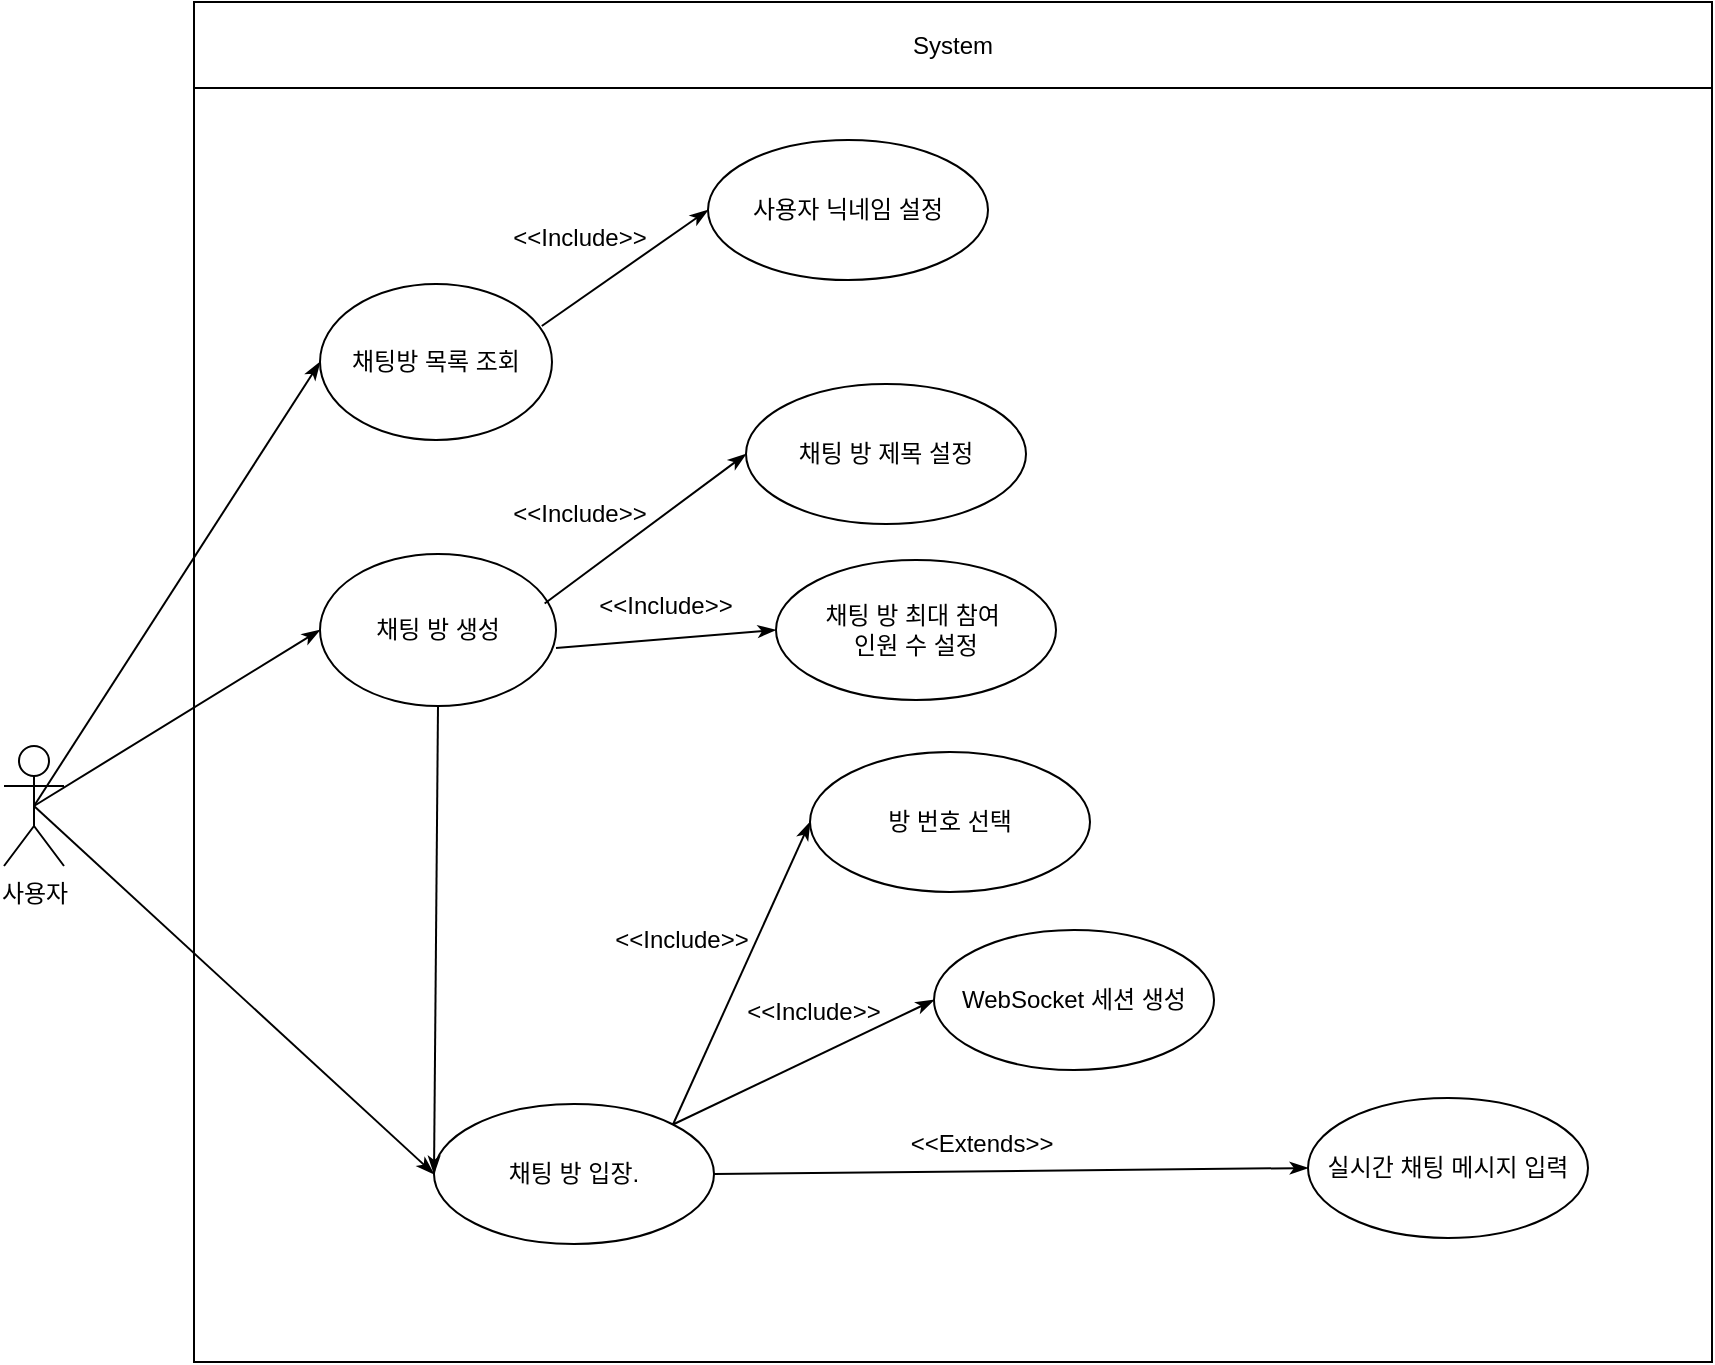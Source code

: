 <mxfile version="24.7.6">
  <diagram name="페이지-1" id="L8jfgrKpCcLMpMqRKeH3">
    <mxGraphModel dx="1574" dy="858" grid="0" gridSize="10" guides="1" tooltips="1" connect="1" arrows="1" fold="1" page="1" pageScale="1" pageWidth="827" pageHeight="1169" math="0" shadow="0">
      <root>
        <mxCell id="0" />
        <mxCell id="1" parent="0" />
        <mxCell id="JaRT182NyoHVZg690AKc-2" value="사용자" style="shape=umlActor;verticalLabelPosition=bottom;verticalAlign=top;html=1;outlineConnect=0;" parent="1" vertex="1">
          <mxGeometry x="546" y="833" width="30" height="60" as="geometry" />
        </mxCell>
        <mxCell id="JaRT182NyoHVZg690AKc-3" value="System" style="swimlane;whiteSpace=wrap;html=1;fontStyle=0;startSize=43;" parent="1" vertex="1">
          <mxGeometry x="641" y="461" width="759" height="680" as="geometry" />
        </mxCell>
        <mxCell id="JaRT182NyoHVZg690AKc-9" value="채팅방 목록 조회" style="ellipse;whiteSpace=wrap;html=1;" parent="JaRT182NyoHVZg690AKc-3" vertex="1">
          <mxGeometry x="63" y="141" width="116" height="78" as="geometry" />
        </mxCell>
        <mxCell id="JaRT182NyoHVZg690AKc-13" value="사용자 닉네임 설정" style="ellipse;whiteSpace=wrap;html=1;" parent="JaRT182NyoHVZg690AKc-3" vertex="1">
          <mxGeometry x="257" y="69" width="140" height="70" as="geometry" />
        </mxCell>
        <mxCell id="jgtX1r-mgisJCosuYa0A-1" value="" style="endArrow=none;html=1;rounded=0;exitX=0;exitY=0.5;exitDx=0;exitDy=0;entryX=0.956;entryY=0.269;entryDx=0;entryDy=0;startArrow=classicThin;startFill=1;entryPerimeter=0;" edge="1" parent="JaRT182NyoHVZg690AKc-3" source="JaRT182NyoHVZg690AKc-13" target="JaRT182NyoHVZg690AKc-9">
          <mxGeometry width="50" height="50" relative="1" as="geometry">
            <mxPoint x="367" y="146" as="sourcePoint" />
            <mxPoint x="209" y="146" as="targetPoint" />
          </mxGeometry>
        </mxCell>
        <mxCell id="jgtX1r-mgisJCosuYa0A-6" value="채팅 방 생성" style="ellipse;whiteSpace=wrap;html=1;" vertex="1" parent="JaRT182NyoHVZg690AKc-3">
          <mxGeometry x="63" y="276" width="118" height="76" as="geometry" />
        </mxCell>
        <mxCell id="jgtX1r-mgisJCosuYa0A-8" value="채팅 방 제목 설정" style="ellipse;whiteSpace=wrap;html=1;" vertex="1" parent="JaRT182NyoHVZg690AKc-3">
          <mxGeometry x="276" y="191" width="140" height="70" as="geometry" />
        </mxCell>
        <mxCell id="jgtX1r-mgisJCosuYa0A-12" value="" style="endArrow=none;html=1;rounded=0;exitX=0;exitY=0.5;exitDx=0;exitDy=0;entryX=0.952;entryY=0.326;entryDx=0;entryDy=0;startArrow=classicThin;startFill=1;entryPerimeter=0;" edge="1" parent="JaRT182NyoHVZg690AKc-3" source="jgtX1r-mgisJCosuYa0A-8" target="jgtX1r-mgisJCosuYa0A-6">
          <mxGeometry width="50" height="50" relative="1" as="geometry">
            <mxPoint x="308" y="250" as="sourcePoint" />
            <mxPoint x="225" y="308" as="targetPoint" />
          </mxGeometry>
        </mxCell>
        <mxCell id="jgtX1r-mgisJCosuYa0A-13" value="&amp;lt;&amp;lt;Include&amp;gt;&amp;gt;" style="text;html=1;align=center;verticalAlign=middle;whiteSpace=wrap;rounded=0;" vertex="1" parent="JaRT182NyoHVZg690AKc-3">
          <mxGeometry x="163" y="241" width="60" height="30" as="geometry" />
        </mxCell>
        <mxCell id="jgtX1r-mgisJCosuYa0A-19" value="채팅 방 최대 참여&amp;nbsp;&lt;div&gt;인원 수&amp;nbsp;&lt;span style=&quot;background-color: initial;&quot;&gt;설정&lt;/span&gt;&lt;/div&gt;" style="ellipse;whiteSpace=wrap;html=1;" vertex="1" parent="JaRT182NyoHVZg690AKc-3">
          <mxGeometry x="291" y="279" width="140" height="70" as="geometry" />
        </mxCell>
        <mxCell id="jgtX1r-mgisJCosuYa0A-17" value="" style="endArrow=none;html=1;rounded=0;entryX=1;entryY=0.618;entryDx=0;entryDy=0;startArrow=classicThin;startFill=1;exitX=0;exitY=0.5;exitDx=0;exitDy=0;entryPerimeter=0;" edge="1" parent="JaRT182NyoHVZg690AKc-3" source="jgtX1r-mgisJCosuYa0A-19" target="jgtX1r-mgisJCosuYa0A-6">
          <mxGeometry width="50" height="50" relative="1" as="geometry">
            <mxPoint x="275" y="328" as="sourcePoint" />
            <mxPoint x="185" y="311" as="targetPoint" />
          </mxGeometry>
        </mxCell>
        <mxCell id="jgtX1r-mgisJCosuYa0A-22" value="채팅 방 입장." style="ellipse;whiteSpace=wrap;html=1;" vertex="1" parent="JaRT182NyoHVZg690AKc-3">
          <mxGeometry x="120" y="551" width="140" height="70" as="geometry" />
        </mxCell>
        <mxCell id="jgtX1r-mgisJCosuYa0A-21" value="" style="endArrow=none;html=1;rounded=0;startArrow=classicThin;startFill=1;exitX=0;exitY=0.5;exitDx=0;exitDy=0;entryX=0.5;entryY=1;entryDx=0;entryDy=0;" edge="1" parent="JaRT182NyoHVZg690AKc-3" source="jgtX1r-mgisJCosuYa0A-22" target="jgtX1r-mgisJCosuYa0A-6">
          <mxGeometry width="50" height="50" relative="1" as="geometry">
            <mxPoint x="169.231" y="457.684" as="sourcePoint" />
            <mxPoint x="123" y="345" as="targetPoint" />
          </mxGeometry>
        </mxCell>
        <mxCell id="jgtX1r-mgisJCosuYa0A-24" value="&amp;lt;&amp;lt;Include&amp;gt;&amp;gt;" style="text;html=1;align=center;verticalAlign=middle;whiteSpace=wrap;rounded=0;" vertex="1" parent="JaRT182NyoHVZg690AKc-3">
          <mxGeometry x="163" y="103" width="60" height="30" as="geometry" />
        </mxCell>
        <mxCell id="jgtX1r-mgisJCosuYa0A-25" value="&amp;lt;&amp;lt;Include&amp;gt;&amp;gt;" style="text;html=1;align=center;verticalAlign=middle;whiteSpace=wrap;rounded=0;" vertex="1" parent="JaRT182NyoHVZg690AKc-3">
          <mxGeometry x="206" y="287" width="60" height="30" as="geometry" />
        </mxCell>
        <mxCell id="jgtX1r-mgisJCosuYa0A-27" value="" style="endArrow=none;html=1;rounded=0;startArrow=classicThin;startFill=1;exitX=0;exitY=0.5;exitDx=0;exitDy=0;entryX=1;entryY=0;entryDx=0;entryDy=0;" edge="1" parent="JaRT182NyoHVZg690AKc-3" source="jgtX1r-mgisJCosuYa0A-29" target="jgtX1r-mgisJCosuYa0A-22">
          <mxGeometry width="50" height="50" relative="1" as="geometry">
            <mxPoint x="328" y="424" as="sourcePoint" />
            <mxPoint x="233" y="462" as="targetPoint" />
          </mxGeometry>
        </mxCell>
        <mxCell id="jgtX1r-mgisJCosuYa0A-28" value="&amp;lt;&amp;lt;Include&amp;gt;&amp;gt;" style="text;html=1;align=center;verticalAlign=middle;whiteSpace=wrap;rounded=0;" vertex="1" parent="JaRT182NyoHVZg690AKc-3">
          <mxGeometry x="214" y="454" width="60" height="30" as="geometry" />
        </mxCell>
        <mxCell id="jgtX1r-mgisJCosuYa0A-29" value="방 번호 선택" style="ellipse;whiteSpace=wrap;html=1;" vertex="1" parent="JaRT182NyoHVZg690AKc-3">
          <mxGeometry x="308" y="375" width="140" height="70" as="geometry" />
        </mxCell>
        <mxCell id="jgtX1r-mgisJCosuYa0A-31" value="" style="endArrow=none;html=1;rounded=0;entryX=1;entryY=0;entryDx=0;entryDy=0;startArrow=classicThin;startFill=1;exitX=0;exitY=0.5;exitDx=0;exitDy=0;" edge="1" parent="JaRT182NyoHVZg690AKc-3" source="jgtX1r-mgisJCosuYa0A-33" target="jgtX1r-mgisJCosuYa0A-22">
          <mxGeometry width="50" height="50" relative="1" as="geometry">
            <mxPoint x="381" y="477" as="sourcePoint" />
            <mxPoint x="248.24" y="476.9" as="targetPoint" />
          </mxGeometry>
        </mxCell>
        <mxCell id="jgtX1r-mgisJCosuYa0A-32" value="&amp;lt;&amp;lt;Include&amp;gt;&amp;gt;" style="text;html=1;align=center;verticalAlign=middle;whiteSpace=wrap;rounded=0;" vertex="1" parent="JaRT182NyoHVZg690AKc-3">
          <mxGeometry x="280" y="490" width="60" height="30" as="geometry" />
        </mxCell>
        <mxCell id="jgtX1r-mgisJCosuYa0A-33" value="WebSocket 세션 생성" style="ellipse;whiteSpace=wrap;html=1;" vertex="1" parent="JaRT182NyoHVZg690AKc-3">
          <mxGeometry x="370" y="464" width="140" height="70" as="geometry" />
        </mxCell>
        <mxCell id="jgtX1r-mgisJCosuYa0A-34" value="" style="endArrow=none;html=1;rounded=0;entryX=1;entryY=0.5;entryDx=0;entryDy=0;startArrow=classicThin;startFill=1;exitX=0;exitY=0.5;exitDx=0;exitDy=0;" edge="1" parent="JaRT182NyoHVZg690AKc-3" source="jgtX1r-mgisJCosuYa0A-35" target="jgtX1r-mgisJCosuYa0A-22">
          <mxGeometry width="50" height="50" relative="1" as="geometry">
            <mxPoint x="430" y="629" as="sourcePoint" />
            <mxPoint x="326" y="624" as="targetPoint" />
          </mxGeometry>
        </mxCell>
        <mxCell id="jgtX1r-mgisJCosuYa0A-35" value="실시간 채팅 메시지 입력" style="ellipse;whiteSpace=wrap;html=1;" vertex="1" parent="JaRT182NyoHVZg690AKc-3">
          <mxGeometry x="557" y="548" width="140" height="70" as="geometry" />
        </mxCell>
        <mxCell id="jgtX1r-mgisJCosuYa0A-36" value="&amp;lt;&amp;lt;Extends&amp;gt;&amp;gt;" style="text;html=1;align=center;verticalAlign=middle;whiteSpace=wrap;rounded=0;" vertex="1" parent="JaRT182NyoHVZg690AKc-3">
          <mxGeometry x="364" y="556" width="60" height="30" as="geometry" />
        </mxCell>
        <mxCell id="JaRT182NyoHVZg690AKc-8" value="" style="endArrow=none;html=1;rounded=0;exitX=0;exitY=0.5;exitDx=0;exitDy=0;entryX=0.5;entryY=0.5;entryDx=0;entryDy=0;startArrow=classicThin;startFill=1;entryPerimeter=0;" parent="1" source="JaRT182NyoHVZg690AKc-9" target="JaRT182NyoHVZg690AKc-2" edge="1">
          <mxGeometry width="50" height="50" relative="1" as="geometry">
            <mxPoint x="333" y="339" as="sourcePoint" />
            <mxPoint x="338" y="259" as="targetPoint" />
          </mxGeometry>
        </mxCell>
        <mxCell id="jgtX1r-mgisJCosuYa0A-7" value="" style="endArrow=none;html=1;rounded=0;exitX=0;exitY=0.5;exitDx=0;exitDy=0;startArrow=classicThin;startFill=1;entryX=0.5;entryY=0.5;entryDx=0;entryDy=0;entryPerimeter=0;" edge="1" parent="1" source="jgtX1r-mgisJCosuYa0A-6" target="JaRT182NyoHVZg690AKc-2">
          <mxGeometry width="50" height="50" relative="1" as="geometry">
            <mxPoint x="713" y="274" as="sourcePoint" />
            <mxPoint x="544" y="333" as="targetPoint" />
          </mxGeometry>
        </mxCell>
        <mxCell id="jgtX1r-mgisJCosuYa0A-26" value="" style="endArrow=none;html=1;rounded=0;exitX=0;exitY=0.5;exitDx=0;exitDy=0;startArrow=classicThin;startFill=1;entryX=0.5;entryY=0.5;entryDx=0;entryDy=0;entryPerimeter=0;" edge="1" parent="1" source="jgtX1r-mgisJCosuYa0A-22" target="JaRT182NyoHVZg690AKc-2">
          <mxGeometry width="50" height="50" relative="1" as="geometry">
            <mxPoint x="718" y="779" as="sourcePoint" />
            <mxPoint x="567" y="824" as="targetPoint" />
          </mxGeometry>
        </mxCell>
      </root>
    </mxGraphModel>
  </diagram>
</mxfile>
